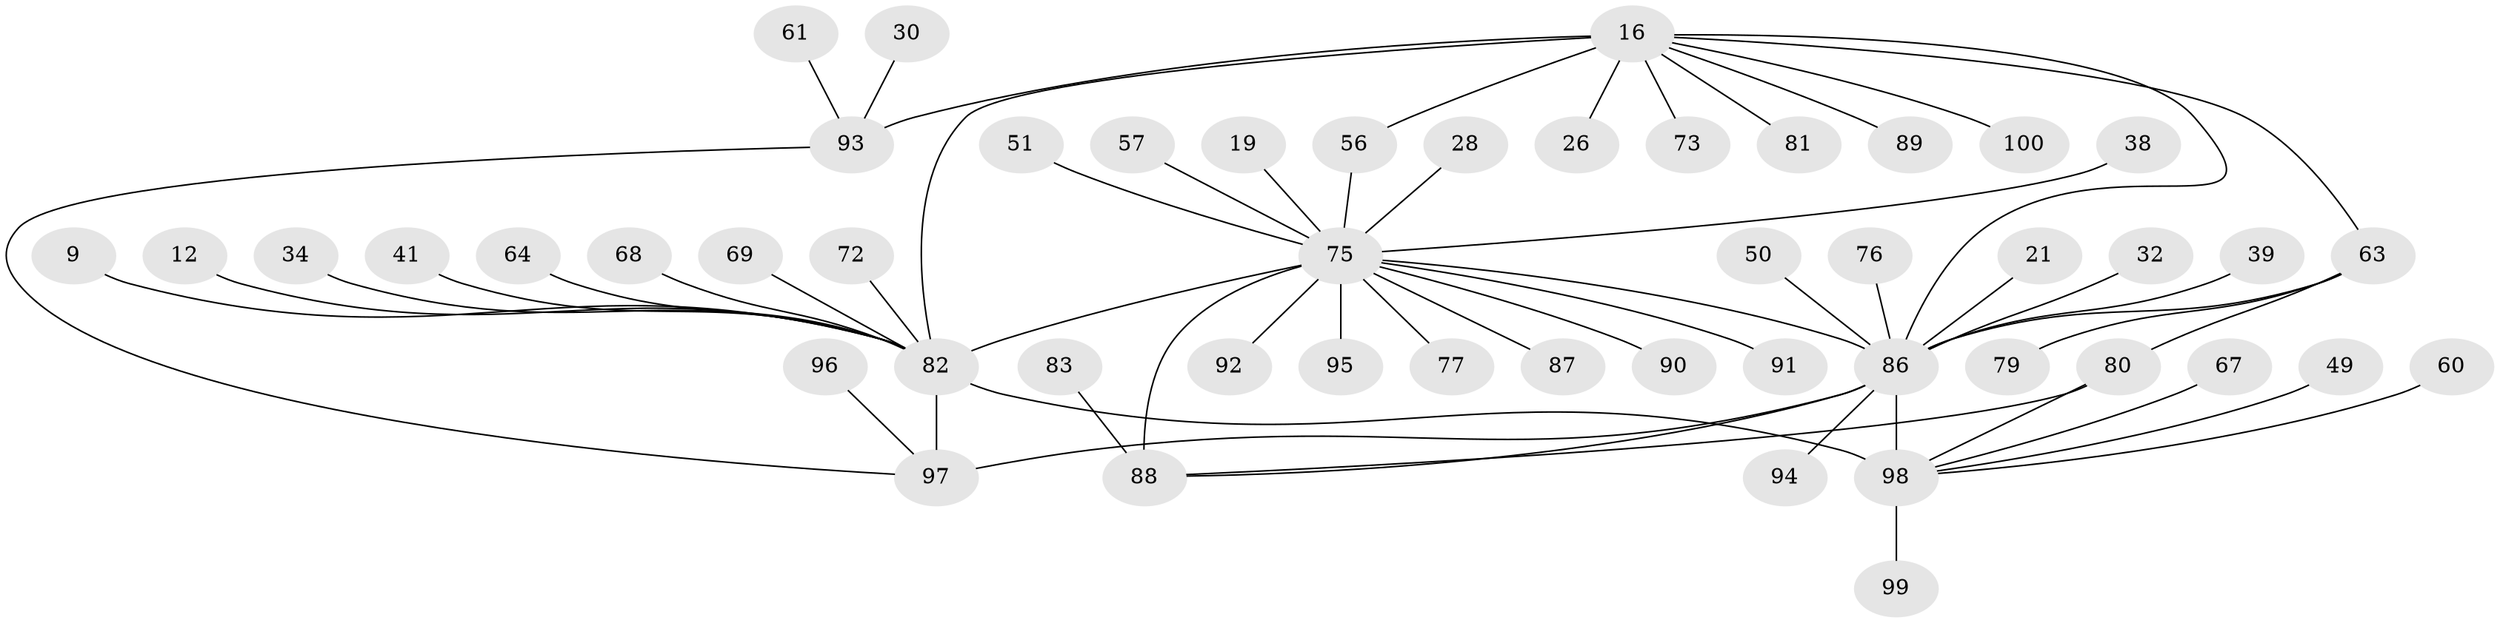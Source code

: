 // original degree distribution, {12: 0.02, 15: 0.01, 6: 0.01, 13: 0.02, 9: 0.01, 5: 0.03, 1: 0.51, 3: 0.12, 2: 0.22, 4: 0.05}
// Generated by graph-tools (version 1.1) at 2025/48/03/09/25 04:48:34]
// undirected, 50 vertices, 58 edges
graph export_dot {
graph [start="1"]
  node [color=gray90,style=filled];
  9;
  12;
  16 [super="+2"];
  19;
  21;
  26;
  28;
  30;
  32;
  34 [super="+13"];
  38;
  39;
  41;
  49 [super="+42"];
  50;
  51;
  56;
  57;
  60;
  61 [super="+35"];
  63 [super="+59+23"];
  64 [super="+45"];
  67;
  68;
  69;
  72 [super="+43"];
  73;
  75 [super="+70+6"];
  76 [super="+48"];
  77;
  79;
  80 [super="+66+78"];
  81;
  82 [super="+11+4"];
  83 [super="+74"];
  86 [super="+40+52"];
  87 [super="+29"];
  88 [super="+8"];
  89;
  90;
  91;
  92;
  93 [super="+17"];
  94;
  95;
  96;
  97 [super="+25+55+85"];
  98 [super="+22+24+37+46+47+53"];
  99 [super="+54+84"];
  100;
  9 -- 82;
  12 -- 82;
  16 -- 100;
  16 -- 73;
  16 -- 81;
  16 -- 82 [weight=4];
  16 -- 86 [weight=2];
  16 -- 56;
  16 -- 89;
  16 -- 26;
  16 -- 63 [weight=2];
  16 -- 93 [weight=2];
  19 -- 75;
  21 -- 86;
  28 -- 75;
  30 -- 93;
  32 -- 86;
  34 -- 82;
  38 -- 75;
  39 -- 86;
  41 -- 82;
  49 -- 98;
  50 -- 86;
  51 -- 75;
  56 -- 75;
  57 -- 75;
  60 -- 98;
  61 -- 93;
  63 -- 79;
  63 -- 80;
  63 -- 86;
  64 -- 82;
  67 -- 98;
  68 -- 82;
  69 -- 82;
  72 -- 82;
  75 -- 77;
  75 -- 82 [weight=2];
  75 -- 86 [weight=2];
  75 -- 87;
  75 -- 88 [weight=3];
  75 -- 90;
  75 -- 91;
  75 -- 92;
  75 -- 95;
  76 -- 86;
  80 -- 88;
  80 -- 98;
  82 -- 97;
  82 -- 98 [weight=2];
  83 -- 88;
  86 -- 97 [weight=2];
  86 -- 88;
  86 -- 94;
  86 -- 98 [weight=4];
  93 -- 97;
  96 -- 97;
  98 -- 99;
}
